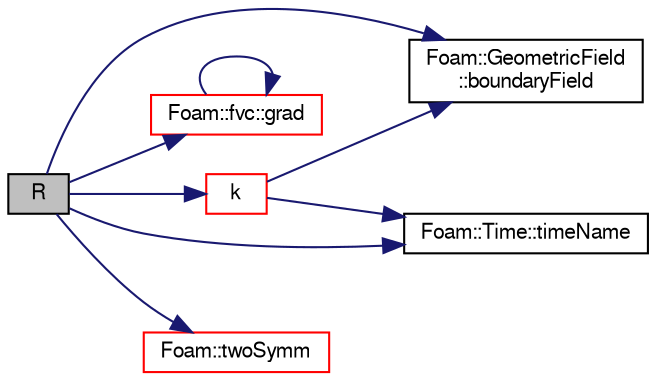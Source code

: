digraph "R"
{
  bgcolor="transparent";
  edge [fontname="FreeSans",fontsize="10",labelfontname="FreeSans",labelfontsize="10"];
  node [fontname="FreeSans",fontsize="10",shape=record];
  rankdir="LR";
  Node1525 [label="R",height=0.2,width=0.4,color="black", fillcolor="grey75", style="filled", fontcolor="black"];
  Node1525 -> Node1526 [color="midnightblue",fontsize="10",style="solid",fontname="FreeSans"];
  Node1526 [label="Foam::GeometricField\l::boundaryField",height=0.2,width=0.4,color="black",URL="$a22434.html#a3c6c1a789b48ea0c5e8bff64f9c14f2d",tooltip="Return reference to GeometricBoundaryField. "];
  Node1525 -> Node1527 [color="midnightblue",fontsize="10",style="solid",fontname="FreeSans"];
  Node1527 [label="Foam::fvc::grad",height=0.2,width=0.4,color="red",URL="$a21134.html#a7c00ec90ecc15ed3005255e42c52827a"];
  Node1527 -> Node1527 [color="midnightblue",fontsize="10",style="solid",fontname="FreeSans"];
  Node1525 -> Node1530 [color="midnightblue",fontsize="10",style="solid",fontname="FreeSans"];
  Node1530 [label="k",height=0.2,width=0.4,color="red",URL="$a31022.html#a2cc3daa68147a9052c2b37e9ac37eca4",tooltip="Return the total fluctuation kinetic energy. "];
  Node1530 -> Node1526 [color="midnightblue",fontsize="10",style="solid",fontname="FreeSans"];
  Node1530 -> Node1533 [color="midnightblue",fontsize="10",style="solid",fontname="FreeSans"];
  Node1533 [label="Foam::Time::timeName",height=0.2,width=0.4,color="black",URL="$a26350.html#ad9d86fef6eca18797c786726cf925179",tooltip="Return time name of given scalar time. "];
  Node1525 -> Node1533 [color="midnightblue",fontsize="10",style="solid",fontname="FreeSans"];
  Node1525 -> Node1534 [color="midnightblue",fontsize="10",style="solid",fontname="FreeSans"];
  Node1534 [label="Foam::twoSymm",height=0.2,width=0.4,color="red",URL="$a21124.html#a446550beb700669a32e76d9b87d5e043"];
}
